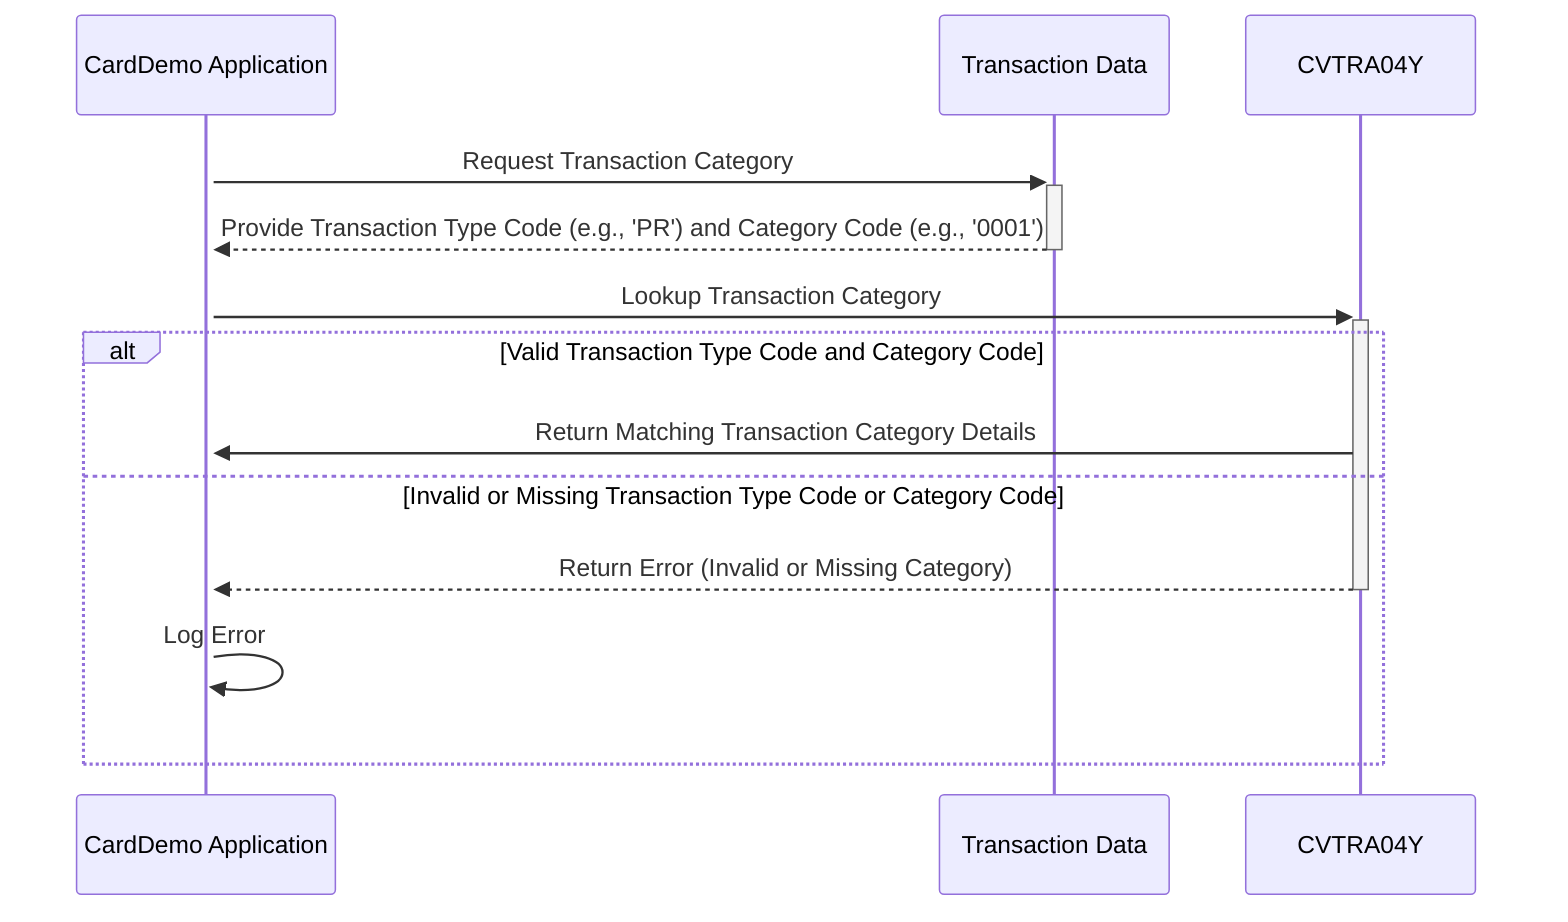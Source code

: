 sequenceDiagram
    participant CardDemo Application
    participant Transaction Data
    participant CVTRA04Y

    activate CardDemo Application
    CardDemo Application->>+Transaction Data: Request Transaction Category
    Transaction Data-->>-CardDemo Application:  Provide Transaction Type Code (e.g., 'PR') and Category Code (e.g., '0001')
    CardDemo Application->>+CVTRA04Y:  Lookup Transaction Category
    alt Valid Transaction Type Code and Category Code
        CVTRA04Y->>CardDemo Application: Return Matching Transaction Category Details 
    else Invalid or Missing Transaction Type Code or Category Code
        CVTRA04Y-->>-CardDemo Application: Return Error (Invalid or Missing Category)
        CardDemo Application->>CardDemo Application: Log Error
    end